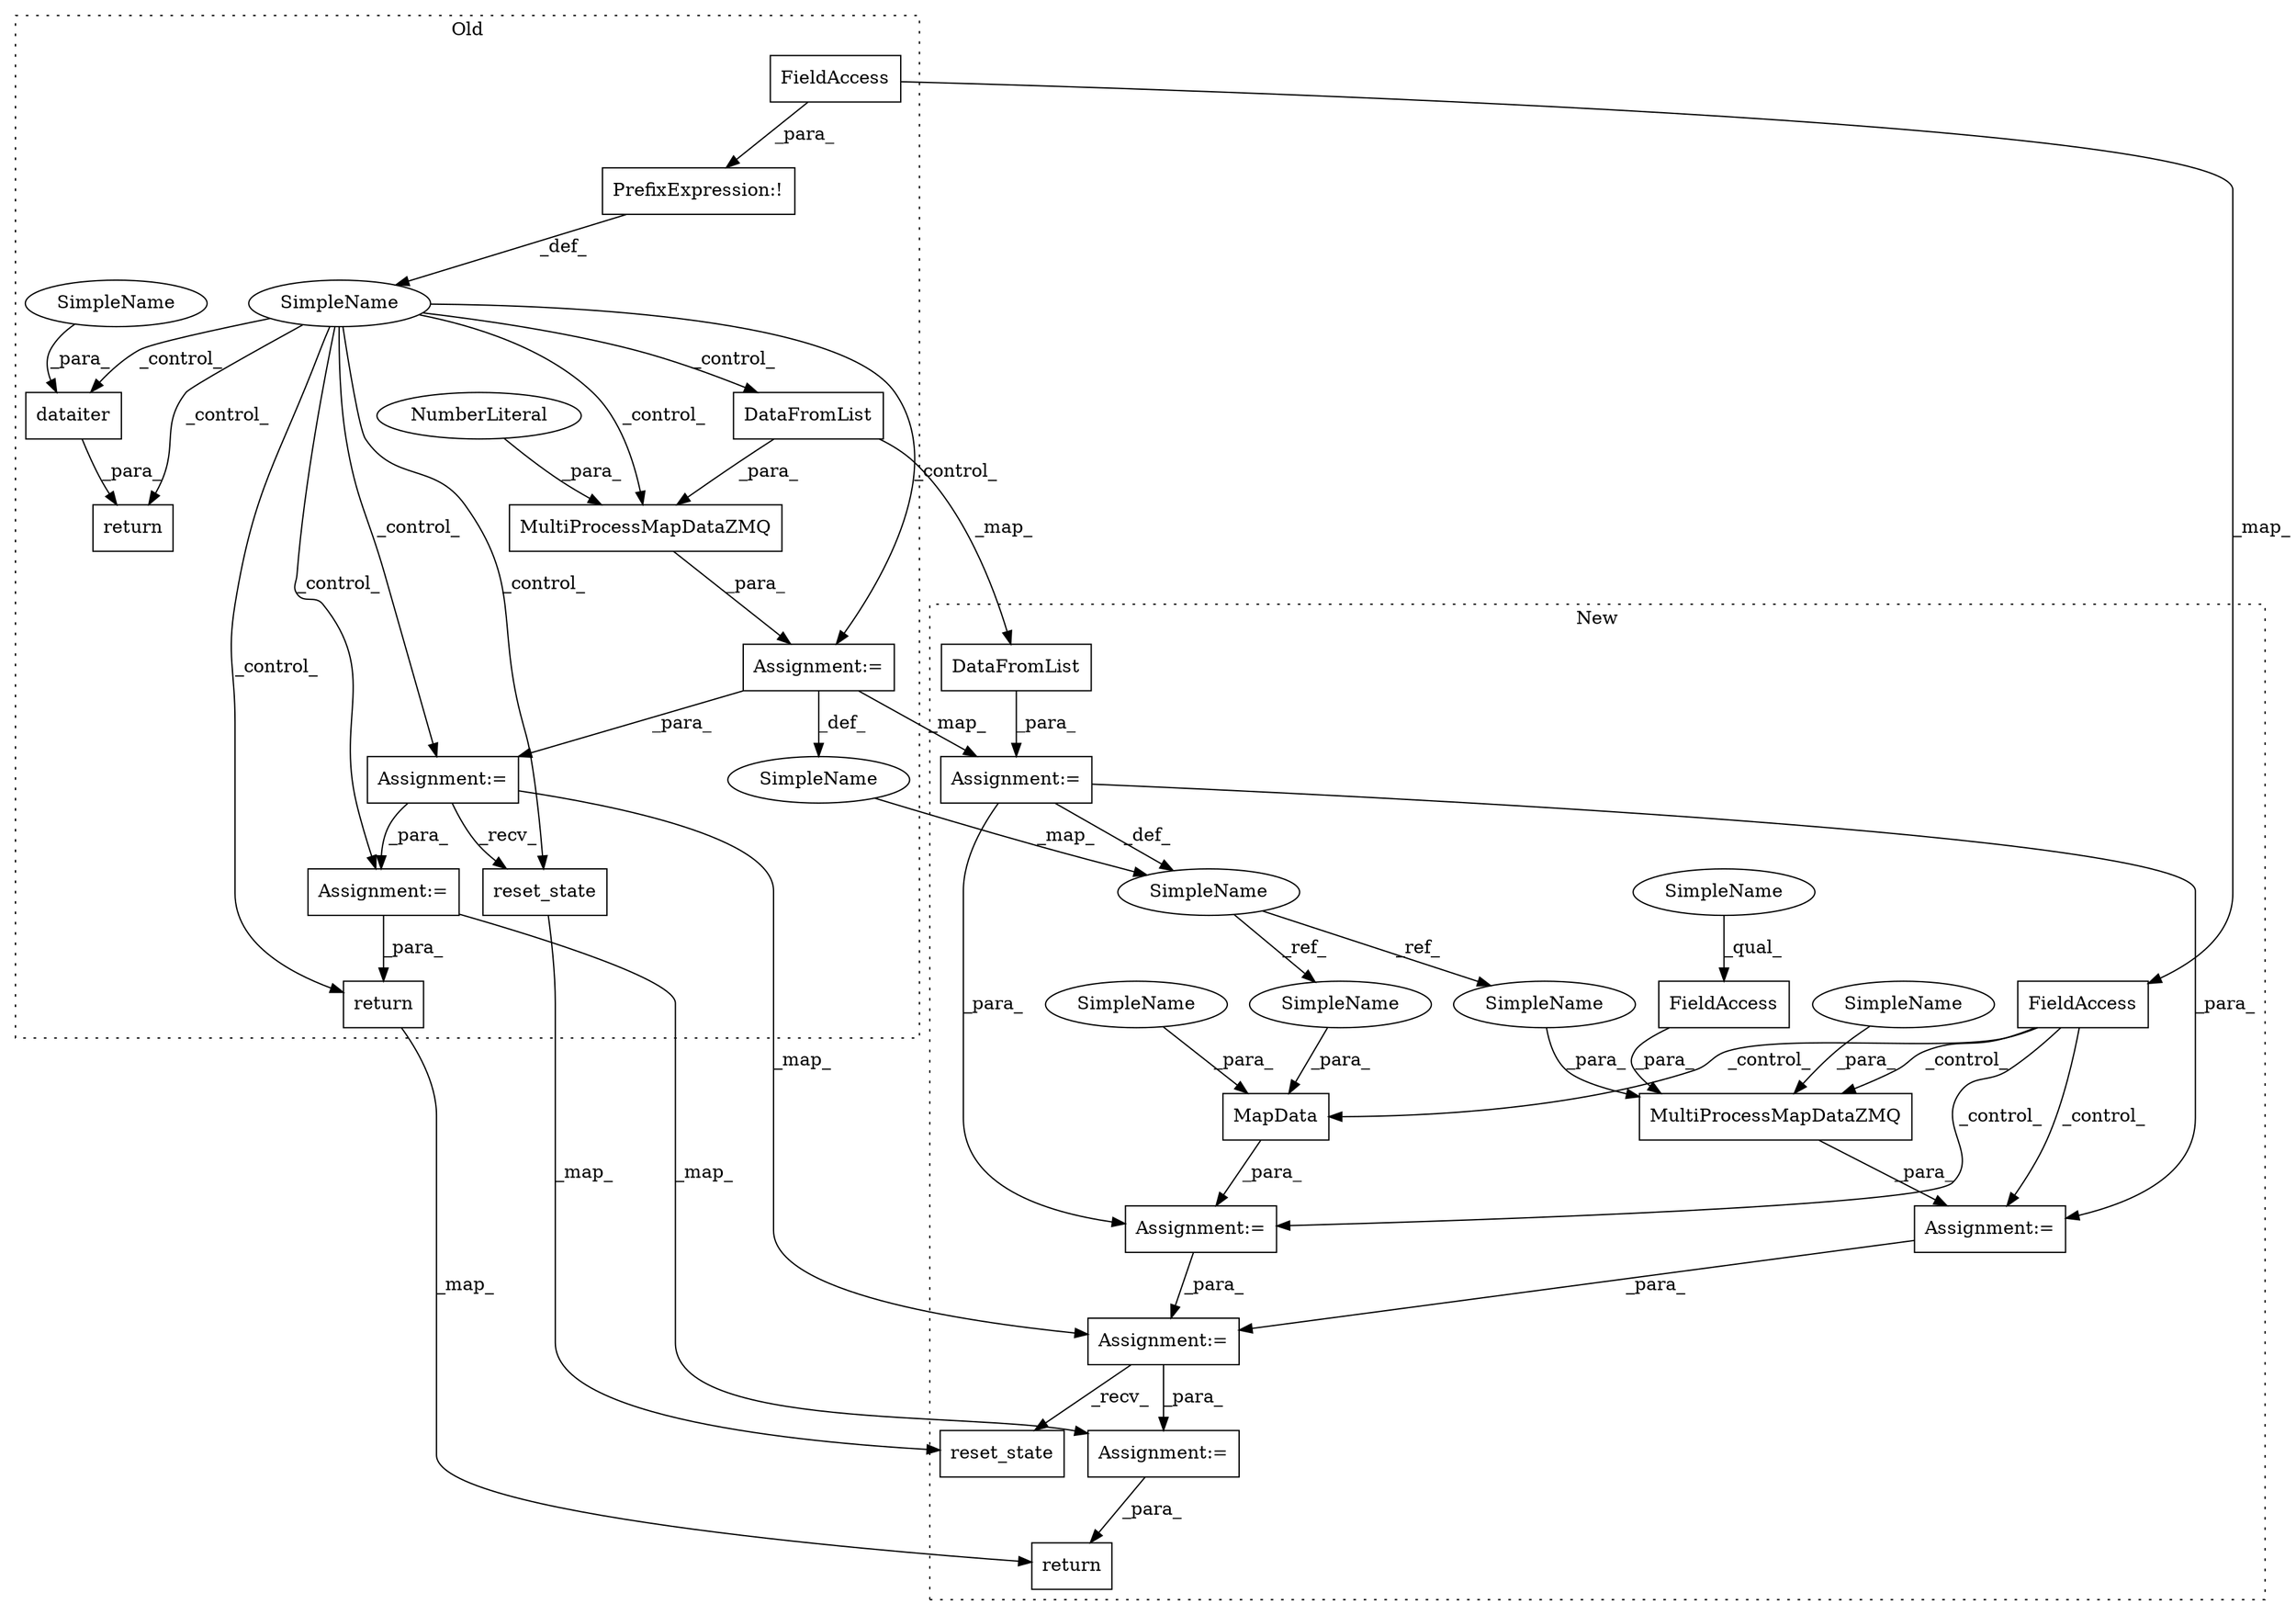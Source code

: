 digraph G {
subgraph cluster0 {
1 [label="dataiter" a="32" s="5135,5154" l="9,1" shape="box"];
3 [label="DataFromList" a="32" s="5203,5226" l="13,1" shape="box"];
5 [label="reset_state" a="32" s="5308" l="13" shape="box"];
7 [label="PrefixExpression:!" a="38" s="5100" l="1" shape="box"];
11 [label="SimpleName" a="42" s="5177" l="2" shape="ellipse"];
13 [label="FieldAccess" a="22" s="5101" l="17" shape="box"];
14 [label="SimpleName" a="42" s="" l="" shape="ellipse"];
15 [label="MultiProcessMapDataZMQ" a="32" s="5180,5244" l="23,1" shape="box"];
16 [label="NumberLiteral" a="34" s="5228" l="2" shape="ellipse"];
19 [label="return" a="41" s="5128" l="7" shape="box"];
21 [label="Assignment:=" a="7" s="5179" l="1" shape="box"];
22 [label="Assignment:=" a="7" s="5255" l="1" shape="box"];
25 [label="Assignment:=" a="7" s="5337" l="1" shape="box"];
26 [label="return" a="41" s="5359" l="7" shape="box"];
32 [label="SimpleName" a="42" s="5144" l="10" shape="ellipse"];
label = "Old";
style="dotted";
}
subgraph cluster1 {
2 [label="MultiProcessMapDataZMQ" a="32" s="4154,4208" l="23,1" shape="box"];
4 [label="DataFromList" a="32" s="4090,4113" l="13,1" shape="box"];
6 [label="reset_state" a="32" s="4324" l="13" shape="box"];
8 [label="FieldAccess" a="22" s="4180" l="14" shape="box"];
9 [label="MapData" a="32" s="4234,4258" l="8,1" shape="box"];
10 [label="SimpleName" a="42" s="4087" l="2" shape="ellipse"];
12 [label="FieldAccess" a="22" s="4124" l="17" shape="box"];
17 [label="Assignment:=" a="7" s="4233" l="1" shape="box"];
18 [label="Assignment:=" a="7" s="4153" l="1" shape="box"];
20 [label="Assignment:=" a="7" s="4089" l="1" shape="box"];
23 [label="Assignment:=" a="7" s="4273" l="1" shape="box"];
24 [label="Assignment:=" a="7" s="4351" l="1" shape="box"];
27 [label="return" a="41" s="4371" l="7" shape="box"];
28 [label="SimpleName" a="42" s="4177" l="2" shape="ellipse"];
29 [label="SimpleName" a="42" s="4242" l="2" shape="ellipse"];
30 [label="SimpleName" a="42" s="4195" l="13" shape="ellipse"];
31 [label="SimpleName" a="42" s="4245" l="13" shape="ellipse"];
33 [label="SimpleName" a="42" s="4180" l="3" shape="ellipse"];
label = "New";
style="dotted";
}
1 -> 19 [label="_para_"];
2 -> 18 [label="_para_"];
3 -> 4 [label="_map_"];
3 -> 15 [label="_para_"];
4 -> 20 [label="_para_"];
5 -> 6 [label="_map_"];
7 -> 14 [label="_def_"];
8 -> 2 [label="_para_"];
9 -> 17 [label="_para_"];
10 -> 29 [label="_ref_"];
10 -> 28 [label="_ref_"];
11 -> 10 [label="_map_"];
12 -> 18 [label="_control_"];
12 -> 9 [label="_control_"];
12 -> 17 [label="_control_"];
12 -> 2 [label="_control_"];
13 -> 12 [label="_map_"];
13 -> 7 [label="_para_"];
14 -> 1 [label="_control_"];
14 -> 3 [label="_control_"];
14 -> 21 [label="_control_"];
14 -> 25 [label="_control_"];
14 -> 26 [label="_control_"];
14 -> 22 [label="_control_"];
14 -> 15 [label="_control_"];
14 -> 5 [label="_control_"];
14 -> 19 [label="_control_"];
15 -> 21 [label="_para_"];
16 -> 15 [label="_para_"];
17 -> 23 [label="_para_"];
18 -> 23 [label="_para_"];
20 -> 10 [label="_def_"];
20 -> 18 [label="_para_"];
20 -> 17 [label="_para_"];
21 -> 20 [label="_map_"];
21 -> 22 [label="_para_"];
21 -> 11 [label="_def_"];
22 -> 23 [label="_map_"];
22 -> 25 [label="_para_"];
22 -> 5 [label="_recv_"];
23 -> 6 [label="_recv_"];
23 -> 24 [label="_para_"];
24 -> 27 [label="_para_"];
25 -> 24 [label="_map_"];
25 -> 26 [label="_para_"];
26 -> 27 [label="_map_"];
28 -> 2 [label="_para_"];
29 -> 9 [label="_para_"];
30 -> 2 [label="_para_"];
31 -> 9 [label="_para_"];
32 -> 1 [label="_para_"];
33 -> 8 [label="_qual_"];
}